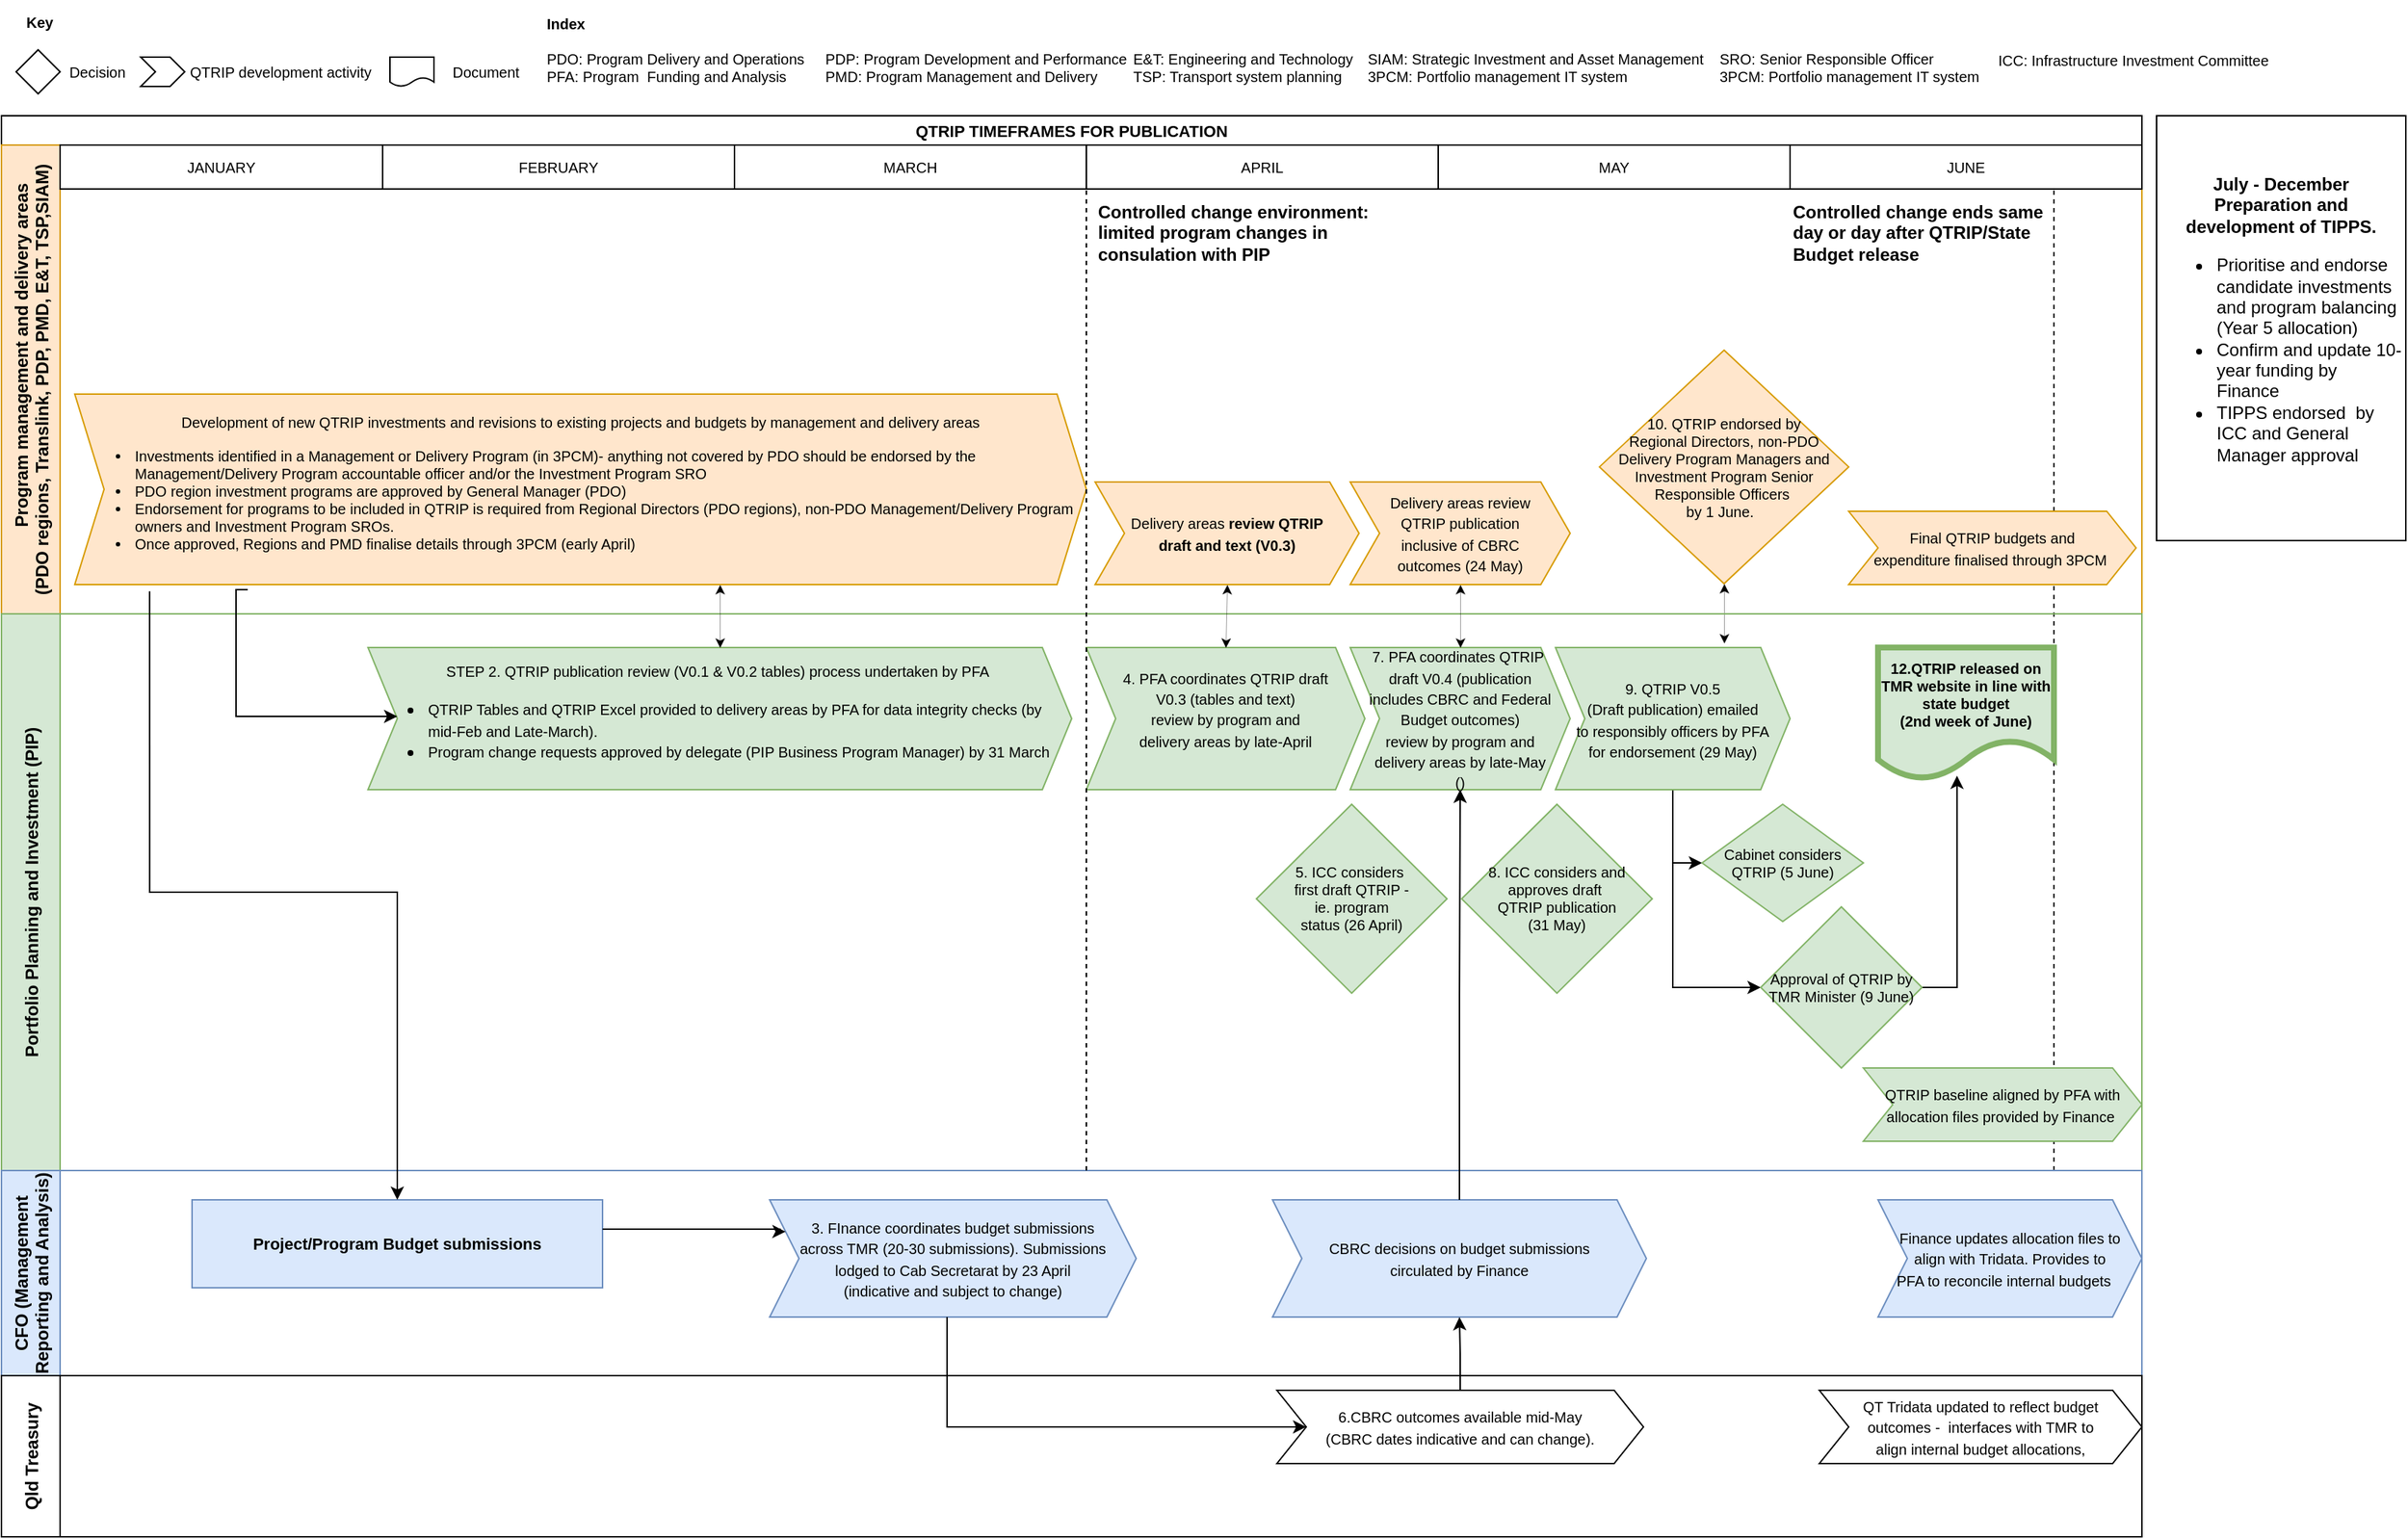 <mxfile version="20.7.4" type="device" pages="3"><diagram id="lmJK-2yLrPPL_k1sbxFB" name="QTRIP"><mxGraphModel dx="2180" dy="1274" grid="1" gridSize="10" guides="1" tooltips="1" connect="1" arrows="1" fold="1" page="1" pageScale="1" pageWidth="1654" pageHeight="1169" math="0" shadow="0"><root><mxCell id="0"/><mxCell id="1" parent="0"/><mxCell id="1NMxPis9Ar9ZYOywmdkB-1" value="QTRIP TIMEFRAMES FOR PUBLICATION" style="swimlane;childLayout=stackLayout;resizeParent=1;resizeParentMax=0;horizontal=1;startSize=20;horizontalStack=0;fontSize=11;" parent="1" vertex="1"><mxGeometry x="10" y="80" width="1460" height="970" as="geometry"/></mxCell><mxCell id="1NMxPis9Ar9ZYOywmdkB-85" value="" style="endArrow=none;dashed=1;html=1;rounded=0;strokeWidth=1;fontSize=10;endSize=6;entryX=0.75;entryY=1;entryDx=0;entryDy=0;" parent="1NMxPis9Ar9ZYOywmdkB-1" edge="1" target="1NMxPis9Ar9ZYOywmdkB-41"><mxGeometry width="50" height="50" relative="1" as="geometry"><mxPoint x="1400" y="720" as="sourcePoint"/><mxPoint x="1270" y="50" as="targetPoint"/></mxGeometry></mxCell><mxCell id="1NMxPis9Ar9ZYOywmdkB-2" value="            Program management and delivery areas  &#10;(PDO regions, Translink, PDP, PMD, E&amp;T, TSP,SIAM)" style="swimlane;startSize=40;horizontal=0;fillColor=#ffe6cc;strokeColor=#d79b00;" parent="1NMxPis9Ar9ZYOywmdkB-1" vertex="1"><mxGeometry y="20" width="1460" height="320" as="geometry"/></mxCell><mxCell id="1NMxPis9Ar9ZYOywmdkB-7" value="&lt;span style=&quot;font-size: 10px;&quot;&gt;Final QTRIP budgets and&lt;br&gt;expenditure finalised through 3PCM&amp;nbsp;&lt;/span&gt;" style="shape=step;perimeter=stepPerimeter;whiteSpace=wrap;html=1;fixedSize=1;fillColor=#ffe6cc;strokeColor=#d79b00;" parent="1NMxPis9Ar9ZYOywmdkB-2" vertex="1"><mxGeometry x="1260" y="250" width="196" height="50" as="geometry"/></mxCell><mxCell id="1NMxPis9Ar9ZYOywmdkB-36" value="JANUARY" style="rounded=0;whiteSpace=wrap;html=1;fontSize=10;" parent="1NMxPis9Ar9ZYOywmdkB-2" vertex="1"><mxGeometry x="40" width="220" height="30" as="geometry"/></mxCell><mxCell id="1NMxPis9Ar9ZYOywmdkB-37" value="FEBRUARY" style="rounded=0;whiteSpace=wrap;html=1;fontSize=10;" parent="1NMxPis9Ar9ZYOywmdkB-2" vertex="1"><mxGeometry x="260" width="240" height="30" as="geometry"/></mxCell><mxCell id="1NMxPis9Ar9ZYOywmdkB-38" value="MARCH" style="rounded=0;whiteSpace=wrap;html=1;fontSize=10;" parent="1NMxPis9Ar9ZYOywmdkB-2" vertex="1"><mxGeometry x="500" width="240" height="30" as="geometry"/></mxCell><mxCell id="1NMxPis9Ar9ZYOywmdkB-39" value="APRIL" style="rounded=0;whiteSpace=wrap;html=1;fontSize=10;" parent="1NMxPis9Ar9ZYOywmdkB-2" vertex="1"><mxGeometry x="740" width="240" height="30" as="geometry"/></mxCell><mxCell id="1NMxPis9Ar9ZYOywmdkB-40" value="MAY" style="rounded=0;whiteSpace=wrap;html=1;fontSize=10;" parent="1NMxPis9Ar9ZYOywmdkB-2" vertex="1"><mxGeometry x="980" width="240" height="30" as="geometry"/></mxCell><mxCell id="1NMxPis9Ar9ZYOywmdkB-41" value="JUNE" style="rounded=0;whiteSpace=wrap;html=1;fontSize=10;" parent="1NMxPis9Ar9ZYOywmdkB-2" vertex="1"><mxGeometry x="1220" width="240" height="30" as="geometry"/></mxCell><mxCell id="1NMxPis9Ar9ZYOywmdkB-46" value="10. QTRIP endorsed by &lt;br&gt;Regional Directors, non-PDO Delivery Program Managers and Investment Program Senior Responsible Officers&amp;nbsp;&lt;br&gt;by 1 June.&amp;nbsp;&amp;nbsp;" style="rhombus;whiteSpace=wrap;html=1;fontSize=10;fillColor=#ffe6cc;strokeColor=#d79b00;" parent="1NMxPis9Ar9ZYOywmdkB-2" vertex="1"><mxGeometry x="1090" y="140" width="170" height="159.38" as="geometry"/></mxCell><mxCell id="1NMxPis9Ar9ZYOywmdkB-76" value="&lt;span style=&quot;font-size: 10px;&quot;&gt;Delivery areas&lt;b&gt;&amp;nbsp;review QTRIP&lt;br&gt;draft and text (V0.3)&lt;/b&gt;&lt;/span&gt;" style="shape=step;perimeter=stepPerimeter;whiteSpace=wrap;html=1;fixedSize=1;fillColor=#ffe6cc;strokeColor=#d79b00;" parent="1NMxPis9Ar9ZYOywmdkB-2" vertex="1"><mxGeometry x="746" y="230" width="180" height="70" as="geometry"/></mxCell><mxCell id="1NMxPis9Ar9ZYOywmdkB-80" value="&lt;span style=&quot;font-size: 10px;&quot;&gt;Delivery areas review&lt;br&gt;QTRIP publication&lt;br&gt;inclusive of CBRC&lt;br&gt;outcomes (24 May)&lt;/span&gt;" style="shape=step;perimeter=stepPerimeter;whiteSpace=wrap;html=1;fixedSize=1;fillColor=#ffe6cc;strokeColor=#d79b00;" parent="1NMxPis9Ar9ZYOywmdkB-2" vertex="1"><mxGeometry x="920" y="230" width="150" height="70" as="geometry"/></mxCell><mxCell id="1NMxPis9Ar9ZYOywmdkB-98" value="Controlled change environment: limited program changes in consulation with PIP" style="text;html=1;strokeColor=none;fillColor=none;align=left;verticalAlign=middle;whiteSpace=wrap;rounded=0;fontSize=12;fontStyle=1" parent="1NMxPis9Ar9ZYOywmdkB-2" vertex="1"><mxGeometry x="746" y="40" width="214" height="40" as="geometry"/></mxCell><mxCell id="1NMxPis9Ar9ZYOywmdkB-100" value="Controlled change ends same day or day after QTRIP/State Budget release" style="text;html=1;strokeColor=none;fillColor=none;align=left;verticalAlign=middle;whiteSpace=wrap;rounded=0;fontSize=12;fontStyle=1" parent="1NMxPis9Ar9ZYOywmdkB-2" vertex="1"><mxGeometry x="1220" y="40" width="174" height="40" as="geometry"/></mxCell><mxCell id="oTxpOXQzTmKI59_1Gvsa-10" value="&lt;span style=&quot;font-size: 10px; text-align: left; background-color: initial;&quot;&gt;Development of new QTRIP investments and revisions to existing projects and budgets by management and delivery areas&lt;/span&gt;&lt;span style=&quot;font-size: 10px;&quot;&gt;&lt;br&gt;&lt;/span&gt;&lt;div style=&quot;text-align: left; font-size: 10px;&quot;&gt;&lt;ul style=&quot;&quot;&gt;&lt;li&gt;&lt;span style=&quot;font-size: 10px;&quot;&gt;Investments identified in a Management or Delivery Program (in 3PCM)- anything not covered by PDO should be endorsed by the Management/Delivery Program accountable officer and/or the Investment Program SRO&lt;br&gt;&lt;/span&gt;&lt;/li&gt;&lt;li&gt;&lt;span style=&quot;font-size: 10px;&quot;&gt;PDO region investment programs are approved by General Manager (PDO)&lt;/span&gt;&lt;/li&gt;&lt;li&gt;&lt;span style=&quot;font-size: 10px;&quot;&gt;Endorsement for programs to be included in QTRIP is required from Regional Directors (PDO regions), non-PDO Management/Delivery Program owners and Investment Program SROs.&amp;nbsp;&lt;/span&gt;&lt;/li&gt;&lt;li&gt;&lt;span style=&quot;font-size: 10px;&quot;&gt;Once approved, Regions and PMD finalise details through 3PCM (early April)&lt;/span&gt;&lt;/li&gt;&lt;/ul&gt;&lt;/div&gt;" style="shape=step;perimeter=stepPerimeter;whiteSpace=wrap;html=1;fixedSize=1;fillColor=#ffe6cc;strokeColor=#d79b00;" parent="1NMxPis9Ar9ZYOywmdkB-2" vertex="1"><mxGeometry x="50" y="170" width="690" height="130" as="geometry"/></mxCell><mxCell id="1NMxPis9Ar9ZYOywmdkB-53" value="" style="endArrow=classic;startArrow=classic;html=1;rounded=0;strokeWidth=0.2;fontSize=10;endSize=6;entryX=0.5;entryY=1;entryDx=0;entryDy=0;" parent="1NMxPis9Ar9ZYOywmdkB-1" target="1NMxPis9Ar9ZYOywmdkB-46" edge="1"><mxGeometry width="50" height="50" relative="1" as="geometry"><mxPoint x="1175" y="360" as="sourcePoint"/><mxPoint x="1163" y="350" as="targetPoint"/></mxGeometry></mxCell><mxCell id="1NMxPis9Ar9ZYOywmdkB-3" value="Portfolio Planning and Investment (PIP)" style="swimlane;startSize=40;horizontal=0;fillColor=#d5e8d4;strokeColor=#82b366;" parent="1NMxPis9Ar9ZYOywmdkB-1" vertex="1"><mxGeometry y="340" width="1460" height="380" as="geometry"/></mxCell><mxCell id="1NMxPis9Ar9ZYOywmdkB-8" value="&lt;span style=&quot;font-size: 10px;&quot;&gt;QTRIP baseline aligned by PFA with allocation files provided by Finance&amp;nbsp;&lt;/span&gt;" style="shape=step;perimeter=stepPerimeter;whiteSpace=wrap;html=1;fixedSize=1;fillColor=#d5e8d4;strokeColor=#82b366;" parent="1NMxPis9Ar9ZYOywmdkB-3" vertex="1"><mxGeometry x="1270" y="310" width="190" height="50" as="geometry"/></mxCell><mxCell id="1NMxPis9Ar9ZYOywmdkB-16" value="12.QTRIP released on TMR website in line with state budget&lt;br&gt;(2nd week of June)" style="shape=document;whiteSpace=wrap;html=1;boundedLbl=1;fontSize=10;fillColor=#d5e8d4;strokeColor=#82b366;fontStyle=1;strokeWidth=4;" parent="1NMxPis9Ar9ZYOywmdkB-3" vertex="1"><mxGeometry x="1280" y="23" width="120" height="90" as="geometry"/></mxCell><mxCell id="1NMxPis9Ar9ZYOywmdkB-19" value="&lt;span style=&quot;font-size: 10px;&quot;&gt;7. PFA coordinates QTRIP&amp;nbsp;&lt;br&gt;&lt;/span&gt;&lt;span style=&quot;font-size: 10px;&quot;&gt;draft V0.4 (publication&lt;br&gt;&lt;/span&gt;&lt;span style=&quot;font-size: 10px;&quot;&gt;includes CBRC and Federal&lt;/span&gt;&lt;br style=&quot;border-color: var(--border-color); font-size: 10px;&quot;&gt;&lt;span style=&quot;font-size: 10px;&quot;&gt;Budget outcomes&lt;/span&gt;&lt;span style=&quot;font-size: 10px;&quot;&gt;)&lt;/span&gt;&lt;span style=&quot;font-size: 10px;&quot;&gt;&lt;br&gt;review by&amp;nbsp;&lt;/span&gt;&lt;span style=&quot;font-size: 10px;&quot;&gt;program and&lt;/span&gt;&lt;br style=&quot;border-color: var(--border-color); font-size: 10px;&quot;&gt;&lt;span style=&quot;font-size: 10px;&quot;&gt;delivery areas by&lt;/span&gt;&lt;span style=&quot;font-size: 10px;&quot;&gt;&amp;nbsp;late-May&lt;br&gt;()&lt;br&gt;&lt;/span&gt;" style="shape=step;perimeter=stepPerimeter;whiteSpace=wrap;html=1;fixedSize=1;fillColor=#d5e8d4;strokeColor=#82b366;" parent="1NMxPis9Ar9ZYOywmdkB-3" vertex="1"><mxGeometry x="920" y="23" width="150" height="97" as="geometry"/></mxCell><mxCell id="oTxpOXQzTmKI59_1Gvsa-21" style="edgeStyle=orthogonalEdgeStyle;rounded=0;orthogonalLoop=1;jettySize=auto;html=1;entryX=0;entryY=0.5;entryDx=0;entryDy=0;strokeWidth=1;fontFamily=Helvetica;fontSize=10;fontColor=#000000;" parent="1NMxPis9Ar9ZYOywmdkB-3" source="1NMxPis9Ar9ZYOywmdkB-50" target="1NMxPis9Ar9ZYOywmdkB-81" edge="1"><mxGeometry relative="1" as="geometry"/></mxCell><mxCell id="UMWtJVkDgTL3G8nmxIHJ-2" style="edgeStyle=orthogonalEdgeStyle;rounded=0;orthogonalLoop=1;jettySize=auto;html=1;entryX=0;entryY=0.5;entryDx=0;entryDy=0;" parent="1NMxPis9Ar9ZYOywmdkB-3" source="1NMxPis9Ar9ZYOywmdkB-50" target="UMWtJVkDgTL3G8nmxIHJ-1" edge="1"><mxGeometry relative="1" as="geometry"/></mxCell><mxCell id="1NMxPis9Ar9ZYOywmdkB-50" value="&lt;span style=&quot;font-size: 10px;&quot;&gt;9.&amp;nbsp;&lt;/span&gt;&lt;span style=&quot;font-size: 10px;&quot;&gt;QTRIP V0.5&lt;br&gt;(Draft publication) emailed&lt;br&gt;to responsibly officers&amp;nbsp;by PFA&lt;br&gt;for endorsement (29 May)&lt;br&gt;&lt;/span&gt;" style="shape=step;perimeter=stepPerimeter;whiteSpace=wrap;html=1;fixedSize=1;fillColor=#d5e8d4;strokeColor=#82b366;" parent="1NMxPis9Ar9ZYOywmdkB-3" vertex="1"><mxGeometry x="1060" y="23" width="160" height="97" as="geometry"/></mxCell><mxCell id="1NMxPis9Ar9ZYOywmdkB-52" value="8. ICC considers and approves draft&amp;nbsp;&lt;br&gt;QTRIP publication&lt;br&gt;(31 May)" style="rhombus;whiteSpace=wrap;html=1;fontSize=10;fillColor=#d5e8d4;strokeColor=#82b366;" parent="1NMxPis9Ar9ZYOywmdkB-3" vertex="1"><mxGeometry x="996" y="130" width="130" height="128.92" as="geometry"/></mxCell><mxCell id="1NMxPis9Ar9ZYOywmdkB-68" value="&lt;span style=&quot;font-size: 10px;&quot;&gt;4. PFA coordinates QTRIP draft &lt;br&gt;&lt;/span&gt;&lt;span style=&quot;font-size: 10px;&quot;&gt;V0.3 (tables and text)&lt;br&gt;&lt;/span&gt;&lt;span style=&quot;font-size: 10px;&quot;&gt;review by program and&lt;br&gt;delivery areas by late-April&lt;br&gt;&lt;br&gt;&lt;/span&gt;" style="shape=step;perimeter=stepPerimeter;whiteSpace=wrap;html=1;fixedSize=1;fillColor=#d5e8d4;strokeColor=#82b366;" parent="1NMxPis9Ar9ZYOywmdkB-3" vertex="1"><mxGeometry x="740" y="23" width="190" height="97" as="geometry"/></mxCell><mxCell id="1NMxPis9Ar9ZYOywmdkB-69" value="5. ICC considers&amp;nbsp;&lt;br&gt;first draft QTRIP -&lt;br&gt;ie. program&lt;br&gt;status (26 April)" style="rhombus;whiteSpace=wrap;html=1;fontSize=10;fillColor=#d5e8d4;strokeColor=#82b366;" parent="1NMxPis9Ar9ZYOywmdkB-3" vertex="1"><mxGeometry x="856" y="130" width="130" height="128.92" as="geometry"/></mxCell><mxCell id="1NMxPis9Ar9ZYOywmdkB-75" value="&lt;span style=&quot;font-size: 10px;&quot;&gt;STEP 2. QTRIP publication review (V0.1 &amp;amp; V0.2 tables) process undertaken by PFA&amp;nbsp;&lt;/span&gt;&lt;br&gt;&lt;div style=&quot;text-align: left;&quot;&gt;&lt;ul&gt;&lt;li&gt;&lt;span style=&quot;font-size: 10px;&quot;&gt;QTRIP Tables and QTRIP Excel provided to delivery areas by PFA for data integrity checks (by mid-Feb and Late-March).&lt;/span&gt;&lt;/li&gt;&lt;li&gt;&lt;span style=&quot;font-size: 10px;&quot;&gt;Program&amp;nbsp;change requests approved by delegate (PIP Business Program Manager) by 31 March&amp;nbsp;&lt;/span&gt;&lt;/li&gt;&lt;/ul&gt;&lt;/div&gt;" style="shape=step;perimeter=stepPerimeter;whiteSpace=wrap;html=1;fixedSize=1;fillColor=#d5e8d4;strokeColor=#82b366;" parent="1NMxPis9Ar9ZYOywmdkB-3" vertex="1"><mxGeometry x="250" y="23" width="480" height="97" as="geometry"/></mxCell><mxCell id="1NMxPis9Ar9ZYOywmdkB-81" value="Cabinet considers QTRIP (5 June)" style="rhombus;whiteSpace=wrap;html=1;fontSize=10;fillColor=#d5e8d4;strokeColor=#82b366;" parent="1NMxPis9Ar9ZYOywmdkB-3" vertex="1"><mxGeometry x="1160" y="130" width="110" height="80" as="geometry"/></mxCell><mxCell id="UMWtJVkDgTL3G8nmxIHJ-10" style="edgeStyle=orthogonalEdgeStyle;rounded=0;orthogonalLoop=1;jettySize=auto;html=1;entryX=0.449;entryY=0.972;entryDx=0;entryDy=0;entryPerimeter=0;" parent="1NMxPis9Ar9ZYOywmdkB-3" source="UMWtJVkDgTL3G8nmxIHJ-1" target="1NMxPis9Ar9ZYOywmdkB-16" edge="1"><mxGeometry relative="1" as="geometry"><Array as="points"><mxPoint x="1334" y="255"/></Array></mxGeometry></mxCell><mxCell id="UMWtJVkDgTL3G8nmxIHJ-1" value="Approval of QTRIP by TMR Minister (9 June)" style="rhombus;whiteSpace=wrap;html=1;fontSize=10;fillColor=#d5e8d4;strokeColor=#82b366;" parent="1NMxPis9Ar9ZYOywmdkB-3" vertex="1"><mxGeometry x="1200" y="200" width="110" height="110" as="geometry"/></mxCell><mxCell id="1NMxPis9Ar9ZYOywmdkB-4" value="CFO (Management&#10;Reporting and Analysis)" style="swimlane;startSize=40;horizontal=0;fillColor=#dae8fc;strokeColor=#6c8ebf;" parent="1NMxPis9Ar9ZYOywmdkB-1" vertex="1"><mxGeometry y="720" width="1460" height="140" as="geometry"/></mxCell><mxCell id="1NMxPis9Ar9ZYOywmdkB-10" value="&lt;font style=&quot;font-size: 10px;&quot;&gt;Finance updates allocation files to&lt;br&gt;align with Tridata. Provides to &lt;br&gt;PFA to reconcile internal budgets&amp;nbsp; &amp;nbsp;&lt;/font&gt;" style="shape=step;perimeter=stepPerimeter;whiteSpace=wrap;html=1;fixedSize=1;fillColor=#dae8fc;strokeColor=#6c8ebf;" parent="1NMxPis9Ar9ZYOywmdkB-4" vertex="1"><mxGeometry x="1280" y="20" width="180" height="80" as="geometry"/></mxCell><mxCell id="1NMxPis9Ar9ZYOywmdkB-60" value="&lt;span style=&quot;font-size: 10px;&quot;&gt;CBRC decisions on budget submissions&lt;br&gt;circulated by Finance&lt;br&gt;&lt;/span&gt;" style="shape=step;perimeter=stepPerimeter;whiteSpace=wrap;html=1;fixedSize=1;fillColor=#dae8fc;strokeColor=#6c8ebf;" parent="1NMxPis9Ar9ZYOywmdkB-4" vertex="1"><mxGeometry x="867" y="20" width="255" height="80" as="geometry"/></mxCell><mxCell id="1NMxPis9Ar9ZYOywmdkB-73" value="&lt;span style=&quot;font-size: 10px;&quot;&gt;3. FInance coordinates budget submissions&lt;br&gt;across TMR (20-30 submissions). Submissions&lt;br&gt;lodged to Cab Secretarat by 23 April&lt;br&gt;(indicative and subject to change)&lt;br&gt;&lt;/span&gt;" style="shape=step;perimeter=stepPerimeter;whiteSpace=wrap;html=1;fixedSize=1;fillColor=#dae8fc;strokeColor=#6c8ebf;" parent="1NMxPis9Ar9ZYOywmdkB-4" vertex="1"><mxGeometry x="524" y="20" width="250" height="80" as="geometry"/></mxCell><mxCell id="wJCfLTcxVVwtHicSg1OE-1" value="Project/Program Budget submissions" style="rounded=0;whiteSpace=wrap;html=1;fontSize=11;fontStyle=1;fillColor=#dae8fc;strokeColor=#6c8ebf;" parent="1NMxPis9Ar9ZYOywmdkB-4" vertex="1"><mxGeometry x="130" y="20" width="280" height="60" as="geometry"/></mxCell><mxCell id="wJCfLTcxVVwtHicSg1OE-3" style="edgeStyle=orthogonalEdgeStyle;rounded=0;orthogonalLoop=1;jettySize=auto;html=1;entryX=0;entryY=0.25;entryDx=0;entryDy=0;" parent="1NMxPis9Ar9ZYOywmdkB-4" source="wJCfLTcxVVwtHicSg1OE-1" target="1NMxPis9Ar9ZYOywmdkB-73" edge="1"><mxGeometry relative="1" as="geometry"><Array as="points"><mxPoint x="490" y="40"/><mxPoint x="531" y="40"/><mxPoint x="531" y="42"/></Array></mxGeometry></mxCell><mxCell id="1NMxPis9Ar9ZYOywmdkB-5" value="Qld Treasury" style="swimlane;startSize=40;horizontal=0;" parent="1NMxPis9Ar9ZYOywmdkB-1" vertex="1"><mxGeometry y="860" width="1460" height="110" as="geometry"/></mxCell><mxCell id="oTxpOXQzTmKI59_1Gvsa-2" value="&lt;span style=&quot;font-size: 10px;&quot;&gt;6.CBRC outcomes available mid-May&lt;br&gt;(CBRC dates indicative and can change).&lt;/span&gt;" style="shape=step;perimeter=stepPerimeter;whiteSpace=wrap;html=1;fixedSize=1;" parent="1NMxPis9Ar9ZYOywmdkB-5" vertex="1"><mxGeometry x="870" y="10" width="250" height="50" as="geometry"/></mxCell><mxCell id="oTxpOXQzTmKI59_1Gvsa-6" value="&lt;span style=&quot;font-size: 10px;&quot;&gt;QT &lt;/span&gt;&lt;font style=&quot;font-size: 10px;&quot;&gt;Tridata updated to reflect budget&lt;br&gt;outcomes -&amp;nbsp; interfaces with TMR to&lt;br&gt;align internal budget allocations,&lt;/font&gt;&lt;span style=&quot;font-size: 10px;&quot;&gt;&lt;br&gt;&lt;/span&gt;" style="shape=step;perimeter=stepPerimeter;whiteSpace=wrap;html=1;fixedSize=1;" parent="1NMxPis9Ar9ZYOywmdkB-5" vertex="1"><mxGeometry x="1240" y="10" width="220" height="50" as="geometry"/></mxCell><mxCell id="1NMxPis9Ar9ZYOywmdkB-63" style="edgeStyle=orthogonalEdgeStyle;rounded=0;orthogonalLoop=1;jettySize=auto;html=1;strokeWidth=1;fontSize=10;endSize=6;entryX=0.5;entryY=1;entryDx=0;entryDy=0;" parent="1NMxPis9Ar9ZYOywmdkB-1" source="1NMxPis9Ar9ZYOywmdkB-60" target="1NMxPis9Ar9ZYOywmdkB-19" edge="1"><mxGeometry relative="1" as="geometry"><mxPoint x="975" y="469" as="targetPoint"/></mxGeometry></mxCell><mxCell id="1NMxPis9Ar9ZYOywmdkB-88" value="" style="endArrow=classic;startArrow=classic;html=1;rounded=0;strokeWidth=0.2;fontSize=10;endSize=6;entryX=0.5;entryY=1;entryDx=0;entryDy=0;exitX=0.5;exitY=0;exitDx=0;exitDy=0;" parent="1NMxPis9Ar9ZYOywmdkB-1" source="1NMxPis9Ar9ZYOywmdkB-75" edge="1"><mxGeometry width="50" height="50" relative="1" as="geometry"><mxPoint x="590" y="400" as="sourcePoint"/><mxPoint x="490" y="320" as="targetPoint"/></mxGeometry></mxCell><mxCell id="1NMxPis9Ar9ZYOywmdkB-89" value="" style="endArrow=classic;startArrow=classic;html=1;rounded=0;strokeWidth=0.2;fontSize=10;endSize=6;entryX=0.5;entryY=1;entryDx=0;entryDy=0;exitX=0.5;exitY=0;exitDx=0;exitDy=0;" parent="1NMxPis9Ar9ZYOywmdkB-1" source="1NMxPis9Ar9ZYOywmdkB-68" target="1NMxPis9Ar9ZYOywmdkB-76" edge="1"><mxGeometry width="50" height="50" relative="1" as="geometry"><mxPoint x="580" y="420" as="sourcePoint"/><mxPoint x="630" y="370" as="targetPoint"/></mxGeometry></mxCell><mxCell id="1NMxPis9Ar9ZYOywmdkB-90" value="" style="endArrow=classic;startArrow=classic;html=1;rounded=0;strokeWidth=0.2;fontSize=10;endSize=6;entryX=0.5;entryY=1;entryDx=0;entryDy=0;exitX=0.5;exitY=0;exitDx=0;exitDy=0;" parent="1NMxPis9Ar9ZYOywmdkB-1" source="1NMxPis9Ar9ZYOywmdkB-19" target="1NMxPis9Ar9ZYOywmdkB-80" edge="1"><mxGeometry width="50" height="50" relative="1" as="geometry"><mxPoint x="580" y="420" as="sourcePoint"/><mxPoint x="630" y="370" as="targetPoint"/></mxGeometry></mxCell><mxCell id="oTxpOXQzTmKI59_1Gvsa-8" style="edgeStyle=orthogonalEdgeStyle;rounded=0;orthogonalLoop=1;jettySize=auto;html=1;entryX=0;entryY=0.5;entryDx=0;entryDy=0;fontFamily=Helvetica;fontSize=10;fontColor=#000000;" parent="1NMxPis9Ar9ZYOywmdkB-1" source="1NMxPis9Ar9ZYOywmdkB-73" target="oTxpOXQzTmKI59_1Gvsa-2" edge="1"><mxGeometry relative="1" as="geometry"><Array as="points"><mxPoint x="645" y="895"/></Array></mxGeometry></mxCell><mxCell id="oTxpOXQzTmKI59_1Gvsa-9" style="edgeStyle=orthogonalEdgeStyle;rounded=0;orthogonalLoop=1;jettySize=auto;html=1;entryX=0.5;entryY=1;entryDx=0;entryDy=0;fontFamily=Helvetica;fontSize=10;fontColor=#000000;" parent="1NMxPis9Ar9ZYOywmdkB-1" source="oTxpOXQzTmKI59_1Gvsa-2" target="1NMxPis9Ar9ZYOywmdkB-60" edge="1"><mxGeometry relative="1" as="geometry"/></mxCell><mxCell id="oTxpOXQzTmKI59_1Gvsa-14" style="edgeStyle=orthogonalEdgeStyle;rounded=0;orthogonalLoop=1;jettySize=auto;html=1;fontFamily=Helvetica;fontSize=10;fontColor=#000000;exitX=0.171;exitY=1.027;exitDx=0;exitDy=0;exitPerimeter=0;" parent="1NMxPis9Ar9ZYOywmdkB-1" source="oTxpOXQzTmKI59_1Gvsa-10" edge="1"><mxGeometry relative="1" as="geometry"><Array as="points"><mxPoint x="160" y="410"/></Array><mxPoint x="270" y="410" as="targetPoint"/></mxGeometry></mxCell><mxCell id="1NMxPis9Ar9ZYOywmdkB-84" value="" style="endArrow=none;dashed=1;html=1;rounded=0;strokeWidth=1;fontSize=10;endSize=6;entryX=0;entryY=1;entryDx=0;entryDy=0;" parent="1NMxPis9Ar9ZYOywmdkB-1" target="1NMxPis9Ar9ZYOywmdkB-39" edge="1"><mxGeometry width="50" height="50" relative="1" as="geometry"><mxPoint x="740" y="720" as="sourcePoint"/><mxPoint x="706" y="350" as="targetPoint"/></mxGeometry></mxCell><mxCell id="ymxG8OwJC7uEupaKyvza-1" style="edgeStyle=orthogonalEdgeStyle;rounded=0;orthogonalLoop=1;jettySize=auto;html=1;exitX=0.074;exitY=1.036;exitDx=0;exitDy=0;exitPerimeter=0;" edge="1" parent="1NMxPis9Ar9ZYOywmdkB-1" source="oTxpOXQzTmKI59_1Gvsa-10" target="wJCfLTcxVVwtHicSg1OE-1"><mxGeometry relative="1" as="geometry"/></mxCell><mxCell id="UMWtJVkDgTL3G8nmxIHJ-12" value="&lt;b&gt;July - December&lt;br&gt;Preparation and development of TIPPS.&lt;/b&gt;&lt;br&gt;&lt;div style=&quot;text-align: left;&quot;&gt;&lt;ul&gt;&lt;li&gt;&lt;span style=&quot;font-size: 12px;&quot;&gt;Prioritise and endorse candidate investments and program balancing (Year 5 allocation)&amp;nbsp;&lt;/span&gt;&lt;/li&gt;&lt;li&gt;&lt;span style=&quot;font-size: 12px;&quot;&gt;Confirm and update 10-year funding by Finance&lt;/span&gt;&lt;/li&gt;&lt;li&gt;&lt;span style=&quot;font-size: 12px;&quot;&gt;TIPPS endorsed&amp;nbsp; by ICC and General Manager approval&lt;/span&gt;&lt;/li&gt;&lt;/ul&gt;&lt;/div&gt;" style="rounded=0;whiteSpace=wrap;html=1;" parent="1" vertex="1"><mxGeometry x="1480" y="80" width="170" height="290" as="geometry"/></mxCell><mxCell id="LzJKV_o757LLN8FZL91X-20" value="" style="group" vertex="1" connectable="0" parent="1"><mxGeometry x="380" y="10" width="1200" height="55" as="geometry"/></mxCell><mxCell id="LzJKV_o757LLN8FZL91X-2" value="&lt;b&gt;Index&lt;br&gt;&lt;br&gt;&lt;/b&gt;PDO: Program Delivery and Operations&lt;br&gt;PFA: Program&amp;nbsp; Funding and Analysis" style="text;html=1;align=left;verticalAlign=middle;resizable=0;points=[];autosize=1;strokeColor=none;fillColor=none;fontSize=10;" vertex="1" parent="LzJKV_o757LLN8FZL91X-20"><mxGeometry y="-5" width="200" height="60" as="geometry"/></mxCell><mxCell id="LzJKV_o757LLN8FZL91X-3" value="&lt;br&gt;&lt;br&gt;PDP: Program Development and Performance&lt;br&gt;PMD: Program Management and Delivery" style="text;html=1;align=left;verticalAlign=middle;resizable=0;points=[];autosize=1;strokeColor=none;fillColor=none;fontSize=10;" vertex="1" parent="LzJKV_o757LLN8FZL91X-20"><mxGeometry x="190" y="-5" width="230" height="60" as="geometry"/></mxCell><mxCell id="LzJKV_o757LLN8FZL91X-4" value="&lt;br&gt;&lt;br&gt;E&amp;amp;T: Engineering and Technology&lt;br&gt;TSP: Transport system planning" style="text;html=1;align=left;verticalAlign=middle;resizable=0;points=[];autosize=1;strokeColor=none;fillColor=none;fontSize=10;" vertex="1" parent="LzJKV_o757LLN8FZL91X-20"><mxGeometry x="400" y="-5" width="170" height="60" as="geometry"/></mxCell><mxCell id="LzJKV_o757LLN8FZL91X-6" value="&lt;br&gt;&lt;br&gt;SIAM: Strategic Investment and Asset Management&lt;br&gt;3PCM: Portfolio management IT system" style="text;html=1;align=left;verticalAlign=middle;resizable=0;points=[];autosize=1;strokeColor=none;fillColor=none;fontSize=10;" vertex="1" parent="LzJKV_o757LLN8FZL91X-20"><mxGeometry x="560" y="-5" width="250" height="60" as="geometry"/></mxCell><mxCell id="LzJKV_o757LLN8FZL91X-7" value="&lt;br&gt;&lt;br&gt;SRO: Senior Responsible Officer&lt;br&gt;3PCM: Portfolio management IT system" style="text;html=1;align=left;verticalAlign=middle;resizable=0;points=[];autosize=1;strokeColor=none;fillColor=none;fontSize=10;" vertex="1" parent="LzJKV_o757LLN8FZL91X-20"><mxGeometry x="800" y="-5" width="200" height="60" as="geometry"/></mxCell><mxCell id="LzJKV_o757LLN8FZL91X-8" value="&lt;br&gt;&lt;br&gt;ICC: Infrastructure Investment Committee" style="text;html=1;align=left;verticalAlign=middle;resizable=0;points=[];autosize=1;strokeColor=none;fillColor=none;fontSize=10;" vertex="1" parent="LzJKV_o757LLN8FZL91X-20"><mxGeometry x="990" y="-5" width="210" height="50" as="geometry"/></mxCell><mxCell id="LzJKV_o757LLN8FZL91X-21" value="&lt;b&gt;Key&lt;/b&gt;" style="text;html=1;align=left;verticalAlign=middle;resizable=0;points=[];autosize=1;strokeColor=none;fillColor=none;fontSize=10;" vertex="1" parent="1"><mxGeometry x="25" y="1" width="40" height="30" as="geometry"/></mxCell><mxCell id="LzJKV_o757LLN8FZL91X-23" value="" style="group" vertex="1" connectable="0" parent="1"><mxGeometry x="20" y="35" width="355" height="30" as="geometry"/></mxCell><mxCell id="LzJKV_o757LLN8FZL91X-9" value="" style="shape=step;perimeter=stepPerimeter;whiteSpace=wrap;html=1;fixedSize=1;fontSize=10;size=10.0;" vertex="1" parent="LzJKV_o757LLN8FZL91X-23"><mxGeometry x="85" y="5" width="30" height="20" as="geometry"/></mxCell><mxCell id="LzJKV_o757LLN8FZL91X-12" value="QTRIP development activity" style="text;html=1;align=center;verticalAlign=middle;resizable=0;points=[];autosize=1;strokeColor=none;fillColor=none;fontSize=10;" vertex="1" parent="LzJKV_o757LLN8FZL91X-23"><mxGeometry x="105" width="150" height="30" as="geometry"/></mxCell><mxCell id="LzJKV_o757LLN8FZL91X-13" value="" style="rhombus;whiteSpace=wrap;html=1;fontSize=10;" vertex="1" parent="LzJKV_o757LLN8FZL91X-23"><mxGeometry width="30" height="30" as="geometry"/></mxCell><mxCell id="LzJKV_o757LLN8FZL91X-15" value="Decision" style="text;html=1;align=center;verticalAlign=middle;resizable=0;points=[];autosize=1;strokeColor=none;fillColor=none;fontSize=10;" vertex="1" parent="LzJKV_o757LLN8FZL91X-23"><mxGeometry x="25" width="60" height="30" as="geometry"/></mxCell><mxCell id="LzJKV_o757LLN8FZL91X-18" value="" style="shape=document;whiteSpace=wrap;html=1;boundedLbl=1;fontSize=10;" vertex="1" parent="LzJKV_o757LLN8FZL91X-23"><mxGeometry x="255" y="5" width="30" height="20" as="geometry"/></mxCell><mxCell id="LzJKV_o757LLN8FZL91X-19" value="Document" style="text;html=1;align=center;verticalAlign=middle;resizable=0;points=[];autosize=1;strokeColor=none;fillColor=none;fontSize=10;" vertex="1" parent="LzJKV_o757LLN8FZL91X-23"><mxGeometry x="285" width="70" height="30" as="geometry"/></mxCell></root></mxGraphModel></diagram><diagram id="vq0Zf7JVb8oz-WsY0t5Z" name="Financial process"><mxGraphModel dx="1417" dy="828" grid="1" gridSize="10" guides="1" tooltips="1" connect="1" arrows="1" fold="1" page="1" pageScale="1" pageWidth="1654" pageHeight="1169" math="0" shadow="0"><root><mxCell id="0"/><mxCell id="1" parent="0"/><mxCell id="NMHns9GoFDPjdKpNw9aY-1" value="TMR REVENUE AND FUNDING FLOWS" style="swimlane;childLayout=stackLayout;resizeParent=1;resizeParentMax=0;horizontal=1;startSize=20;horizontalStack=0;strokeWidth=1;" parent="1" vertex="1"><mxGeometry x="120" y="30" width="1250" height="720" as="geometry"/></mxCell><mxCell id="kgao66b1QHwsTAKo6r0Z-43" style="edgeStyle=orthogonalEdgeStyle;rounded=0;orthogonalLoop=1;jettySize=auto;html=1;entryX=0.5;entryY=0;entryDx=0;entryDy=0;fontFamily=Helvetica;fontSize=12;" parent="NMHns9GoFDPjdKpNw9aY-1" source="kgao66b1QHwsTAKo6r0Z-7" target="kgao66b1QHwsTAKo6r0Z-9" edge="1"><mxGeometry relative="1" as="geometry"/></mxCell><mxCell id="kgao66b1QHwsTAKo6r0Z-40" style="edgeStyle=orthogonalEdgeStyle;rounded=0;orthogonalLoop=1;jettySize=auto;html=1;entryX=0.5;entryY=0;entryDx=0;entryDy=0;fontFamily=Helvetica;fontSize=12;" parent="NMHns9GoFDPjdKpNw9aY-1" source="kgao66b1QHwsTAKo6r0Z-2" target="kgao66b1QHwsTAKo6r0Z-5" edge="1"><mxGeometry relative="1" as="geometry"/></mxCell><mxCell id="NMHns9GoFDPjdKpNw9aY-2" value="Qld Government&#10; (QT)" style="swimlane;startSize=40;horizontal=0;strokeWidth=1;" parent="NMHns9GoFDPjdKpNw9aY-1" vertex="1"><mxGeometry y="20" width="1250" height="240" as="geometry"/></mxCell><mxCell id="kgao66b1QHwsTAKo6r0Z-2" value="Tridata forward&lt;br&gt;estimate update" style="shape=parallelogram;perimeter=parallelogramPerimeter;whiteSpace=wrap;html=1;fixedSize=1;strokeWidth=1;" parent="NMHns9GoFDPjdKpNw9aY-2" vertex="1"><mxGeometry x="640" y="170" width="160" height="60" as="geometry"/></mxCell><mxCell id="kgao66b1QHwsTAKo6r0Z-29" value="" style="shape=curlyBracket;whiteSpace=wrap;html=1;rounded=1;flipH=1;strokeWidth=1;rotation=-180;" parent="NMHns9GoFDPjdKpNw9aY-2" vertex="1"><mxGeometry x="830" y="50" width="20" height="180" as="geometry"/></mxCell><mxCell id="kgao66b1QHwsTAKo6r0Z-39" style="edgeStyle=orthogonalEdgeStyle;rounded=0;orthogonalLoop=1;jettySize=auto;html=1;entryX=0.5;entryY=0;entryDx=0;entryDy=0;fontFamily=Helvetica;fontSize=12;" parent="NMHns9GoFDPjdKpNw9aY-2" source="kgao66b1QHwsTAKo6r0Z-31" target="kgao66b1QHwsTAKo6r0Z-2" edge="1"><mxGeometry relative="1" as="geometry"/></mxCell><mxCell id="kgao66b1QHwsTAKo6r0Z-31" value="CBRC&lt;br&gt;outcomes" style="rhombus;whiteSpace=wrap;html=1;strokeWidth=1;" parent="NMHns9GoFDPjdKpNw9aY-2" vertex="1"><mxGeometry x="655" y="40" width="130" height="100" as="geometry"/></mxCell><mxCell id="kgao66b1QHwsTAKo6r0Z-33" value="&lt;ul&gt;&lt;li&gt;&lt;span&gt;Adjustments to departmental funding allocations can only be made by CBRC based on departmental submissions.&amp;nbsp;&lt;/span&gt;&lt;/li&gt;&lt;li&gt;&lt;span style=&quot;background-color: initial;&quot;&gt;All capital and operating funding adjustments are then&lt;br&gt;reflected in Tridata (&lt;/span&gt;Queensland Treasury's WoG budget and reporting system) during Forward Estimates (FE) updates.&lt;/li&gt;&lt;li&gt;&lt;span style=&quot;color: rgb(51, 51, 51); background-color: rgb(251, 251, 251);&quot;&gt;TMR has three major budget rounds each financial year that correlate to Queensland Treasury FE updates of July, October and February. These are referred to as budget versions 1, 2 and 3.&lt;/span&gt;&lt;/li&gt;&lt;/ul&gt;&lt;p class=&quot;MsoNormal&quot;&gt;&lt;/p&gt;" style="text;html=1;strokeColor=none;fillColor=none;align=left;verticalAlign=top;whiteSpace=wrap;rounded=0;strokeWidth=1;" parent="NMHns9GoFDPjdKpNw9aY-2" vertex="1"><mxGeometry x="830" y="50" width="360" height="170" as="geometry"/></mxCell><mxCell id="kgao66b1QHwsTAKo6r0Z-53" value="Queensland Treasury &lt;br&gt;consolidated fund" style="shape=parallelogram;perimeter=parallelogramPerimeter;whiteSpace=wrap;html=1;fixedSize=1;strokeWidth=1;fontFamily=Helvetica;fontSize=12;" parent="NMHns9GoFDPjdKpNw9aY-2" vertex="1"><mxGeometry x="70" y="82.5" width="210" height="75" as="geometry"/></mxCell><mxCell id="kgao66b1QHwsTAKo6r0Z-64" value="&lt;h1&gt;REVENUE FLOWS&lt;/h1&gt;" style="text;html=1;strokeColor=none;fillColor=none;spacing=5;spacingTop=-20;whiteSpace=wrap;overflow=hidden;rounded=0;strokeWidth=1;fontFamily=Helvetica;fontSize=12;" parent="NMHns9GoFDPjdKpNw9aY-2" vertex="1"><mxGeometry x="210" y="6" width="220" height="50" as="geometry"/></mxCell><mxCell id="kgao66b1QHwsTAKo6r0Z-65" value="&lt;h1&gt;FUNDING FLOWS&lt;/h1&gt;" style="text;html=1;strokeColor=none;fillColor=none;spacing=5;spacingTop=-20;whiteSpace=wrap;overflow=hidden;rounded=0;strokeWidth=1;fontFamily=Helvetica;fontSize=12;" parent="NMHns9GoFDPjdKpNw9aY-2" vertex="1"><mxGeometry x="790" y="6" width="220" height="50" as="geometry"/></mxCell><mxCell id="R0BcNBtTmBV-_6BC8CI2-14" value="Weekly remittance to Queensland Treasury" style="rounded=0;whiteSpace=wrap;html=1;strokeWidth=1;" parent="NMHns9GoFDPjdKpNw9aY-2" vertex="1"><mxGeometry x="110" y="200" width="133.33" height="40" as="geometry"/></mxCell><mxCell id="ZucL_8auy1gbdfvtZyR6-1" value="&lt;span style=&quot;background-color: initial;&quot;&gt;TMR retains 81.44% of registration revenue, reflected in TMR's funding envelope.&lt;/span&gt;" style="text;html=1;align=left;verticalAlign=middle;whiteSpace=wrap;rounded=0;fontSize=11;fillColor=#f8cecc;strokeColor=#b85450;" parent="NMHns9GoFDPjdKpNw9aY-2" vertex="1"><mxGeometry x="480" y="140" width="100" height="90" as="geometry"/></mxCell><mxCell id="NMHns9GoFDPjdKpNw9aY-5" style="edgeStyle=orthogonalEdgeStyle;rounded=0;orthogonalLoop=1;jettySize=auto;html=1;exitX=0.5;exitY=0;exitDx=0;exitDy=0;entryX=0.5;entryY=1;entryDx=0;entryDy=0;" parent="NMHns9GoFDPjdKpNw9aY-1" source="NMHns9GoFDPjdKpNw9aY-3" target="NMHns9GoFDPjdKpNw9aY-2" edge="1"><mxGeometry relative="1" as="geometry"/></mxCell><mxCell id="NMHns9GoFDPjdKpNw9aY-3" value="TMR&#10; (Finance and Procurement)" style="swimlane;startSize=40;horizontal=0;strokeWidth=1;" parent="NMHns9GoFDPjdKpNw9aY-1" vertex="1"><mxGeometry y="260" width="1250" height="220" as="geometry"/></mxCell><mxCell id="kgao66b1QHwsTAKo6r0Z-41" style="edgeStyle=orthogonalEdgeStyle;rounded=0;orthogonalLoop=1;jettySize=auto;html=1;entryX=0.5;entryY=0;entryDx=0;entryDy=0;fontFamily=Helvetica;fontSize=12;" parent="NMHns9GoFDPjdKpNw9aY-3" source="kgao66b1QHwsTAKo6r0Z-5" target="kgao66b1QHwsTAKo6r0Z-7" edge="1"><mxGeometry relative="1" as="geometry"/></mxCell><mxCell id="kgao66b1QHwsTAKo6r0Z-5" value="TMR funding envelop reconciliation with CBRC funding outcomes" style="rounded=0;whiteSpace=wrap;html=1;strokeWidth=1;" parent="NMHns9GoFDPjdKpNw9aY-3" vertex="1"><mxGeometry x="620" y="50" width="200" height="60" as="geometry"/></mxCell><mxCell id="kgao66b1QHwsTAKo6r0Z-7" value="Budget and Financial Planning update allocation files to match TRIDATA" style="shape=parallelogram;perimeter=parallelogramPerimeter;whiteSpace=wrap;html=1;fixedSize=1;strokeWidth=1;" parent="NMHns9GoFDPjdKpNw9aY-3" vertex="1"><mxGeometry x="620" y="150" width="200" height="60" as="geometry"/></mxCell><mxCell id="kgao66b1QHwsTAKo6r0Z-34" value="" style="shape=curlyBracket;whiteSpace=wrap;html=1;rounded=1;flipH=1;strokeWidth=1;rotation=-180;" parent="NMHns9GoFDPjdKpNw9aY-3" vertex="1"><mxGeometry x="830" y="30" width="20" height="180" as="geometry"/></mxCell><mxCell id="kgao66b1QHwsTAKo6r0Z-36" value="&lt;ul&gt;&lt;li&gt;Financial Planning and Analysis (FPA) in TMR reflects CBRC funding decisions across branch-level funding envelops in Allocation Files (spreadsheets).&amp;nbsp;&lt;/li&gt;&lt;li&gt;&lt;span style=&quot;line-height: 107%;&quot;&gt;&lt;font style=&quot;font-size: 12px;&quot;&gt;At the end of the financial year, Financial Performance and Systems complete Carryover (July) - a process for adjustments required to the following year’s budget.&lt;/font&gt;&lt;/span&gt;&lt;/li&gt;&lt;li&gt;&lt;b&gt;How does QTRIP funding in allocation files get reflected in 3PCM for QTRIP &lt;/b&gt;(&lt;b&gt;do Finance send to PF&amp;amp;A who reconcile in 3PCM)?&lt;/b&gt;&lt;/li&gt;&lt;li&gt;&lt;b&gt;How does non-QTRIP funding in allocation files get reflected in Branch budgets (do Finance send to branch finance areas to reconcile in SAP?)&lt;/b&gt;&lt;/li&gt;&lt;/ul&gt;&lt;p class=&quot;MsoNormal&quot;&gt;&lt;/p&gt;" style="text;html=1;strokeColor=none;fillColor=none;align=left;verticalAlign=top;whiteSpace=wrap;rounded=0;strokeWidth=1;" parent="NMHns9GoFDPjdKpNw9aY-3" vertex="1"><mxGeometry x="830" y="10" width="378.95" height="200" as="geometry"/></mxCell><mxCell id="kgao66b1QHwsTAKo6r0Z-55" value="Fortnightly cash injection&lt;br&gt;reflected in allocation files&lt;br&gt;by Budget and Financial Planning" style="shape=parallelogram;perimeter=parallelogramPerimeter;whiteSpace=wrap;html=1;fixedSize=1;strokeWidth=1;fontFamily=Helvetica;fontSize=12;" parent="NMHns9GoFDPjdKpNw9aY-3" vertex="1"><mxGeometry x="310" y="60" width="250" height="60" as="geometry"/></mxCell><mxCell id="kgao66b1QHwsTAKo6r0Z-25" value="" style="endArrow=none;dashed=1;html=1;rounded=0;" parent="NMHns9GoFDPjdKpNw9aY-3" edge="1"><mxGeometry y="20" width="50" height="50" relative="1" as="geometry"><mxPoint x="600" y="460" as="sourcePoint"/><mxPoint x="600" y="-240" as="targetPoint"/></mxGeometry></mxCell><mxCell id="R0BcNBtTmBV-_6BC8CI2-1" value="Cash and Banking team reconcile SAP with general ledger" style="rounded=0;whiteSpace=wrap;html=1;strokeWidth=1;" parent="NMHns9GoFDPjdKpNw9aY-3" vertex="1"><mxGeometry x="75" y="120" width="200" height="60" as="geometry"/></mxCell><mxCell id="R0BcNBtTmBV-_6BC8CI2-66" value="LTSR Finance&lt;br&gt;remitance of&amp;nbsp; heavy vehicle regulator fee" style="rounded=0;whiteSpace=wrap;html=1;fontSize=11;" parent="NMHns9GoFDPjdKpNw9aY-3" vertex="1"><mxGeometry x="50" y="30" width="90" height="60" as="geometry"/></mxCell><mxCell id="R0BcNBtTmBV-_6BC8CI2-70" style="edgeStyle=orthogonalEdgeStyle;rounded=0;orthogonalLoop=1;jettySize=auto;html=1;strokeColor=#000000;fontSize=11;fontColor=#CC0000;" parent="NMHns9GoFDPjdKpNw9aY-3" edge="1"><mxGeometry relative="1" as="geometry"><mxPoint x="140" y="60" as="targetPoint"/><mxPoint x="170" y="60" as="sourcePoint"/></mxGeometry></mxCell><mxCell id="NMHns9GoFDPjdKpNw9aY-4" value="TMR Branches" style="swimlane;startSize=40;horizontal=0;strokeWidth=1;" parent="NMHns9GoFDPjdKpNw9aY-1" vertex="1"><mxGeometry y="480" width="1250" height="240" as="geometry"/></mxCell><mxCell id="kgao66b1QHwsTAKo6r0Z-12" value="Expenditure recorded&lt;br&gt;in SAP" style="shape=parallelogram;perimeter=parallelogramPerimeter;whiteSpace=wrap;html=1;fixedSize=1;strokeWidth=1;" parent="NMHns9GoFDPjdKpNw9aY-4" vertex="1"><mxGeometry x="645" y="150" width="150" height="60" as="geometry"/></mxCell><mxCell id="kgao66b1QHwsTAKo6r0Z-46" style="edgeStyle=orthogonalEdgeStyle;rounded=0;orthogonalLoop=1;jettySize=auto;html=1;entryX=0.5;entryY=0;entryDx=0;entryDy=0;fontFamily=Helvetica;fontSize=12;" parent="NMHns9GoFDPjdKpNw9aY-4" source="kgao66b1QHwsTAKo6r0Z-9" target="kgao66b1QHwsTAKo6r0Z-12" edge="1"><mxGeometry relative="1" as="geometry"/></mxCell><mxCell id="kgao66b1QHwsTAKo6r0Z-9" value="Program Funding and Analysis reconciles approved allocations to QTRIP funding in 3PCM. Branch Finance reconcile branch budgets." style="rounded=0;whiteSpace=wrap;html=1;strokeWidth=1;" parent="NMHns9GoFDPjdKpNw9aY-4" vertex="1"><mxGeometry x="620" y="50" width="200" height="70" as="geometry"/></mxCell><mxCell id="kgao66b1QHwsTAKo6r0Z-37" value="&lt;ul style=&quot;&quot;&gt;&lt;li&gt;&lt;span style=&quot;background-color: initial;&quot;&gt;&lt;b&gt;QTRIP project funding and planned expenditure is reflected in 3PCM and recorded in SAP when expenditure is incurred based on project codes and cost centre numbers (BAU reflected in SAP based on cost centre numbers).&amp;nbsp; (Does SAP record QTRIIP expenditure based on project codes that align with 3PCM planned expenditure?)&lt;/b&gt;&lt;/span&gt;&lt;/li&gt;&lt;li&gt;&lt;span style=&quot;background-color: initial;&quot;&gt;Budgets are updated to reflect the current&amp;nbsp;&lt;/span&gt;funding allocations and expected timing of expenditure during Budget rounds. Dates are communicated through FP&amp;amp;A Key Account Managers (KAMs)&lt;/li&gt;&lt;li&gt;SAP is the source of truth for budgets and reporting. Branch&lt;br&gt;budgets must reconcile to their allocation files for revenue, expenses, depreciation, special funding and capital.&lt;/li&gt;&lt;/ul&gt;&lt;p class=&quot;MsoNormal&quot;&gt;&lt;/p&gt;" style="text;html=1;strokeColor=none;fillColor=none;align=left;verticalAlign=top;whiteSpace=wrap;rounded=0;strokeWidth=1;" parent="NMHns9GoFDPjdKpNw9aY-4" vertex="1"><mxGeometry x="830" y="30" width="400" height="180" as="geometry"/></mxCell><mxCell id="kgao66b1QHwsTAKo6r0Z-38" value="" style="shape=curlyBracket;whiteSpace=wrap;html=1;rounded=1;flipH=1;strokeWidth=1;rotation=-180;" parent="NMHns9GoFDPjdKpNw9aY-4" vertex="1"><mxGeometry x="830" y="40" width="20" height="180" as="geometry"/></mxCell><mxCell id="kgao66b1QHwsTAKo6r0Z-49" value="TRAILS tracks registration transactions and records them in SAP" style="shape=cylinder3;whiteSpace=wrap;html=1;boundedLbl=1;backgroundOutline=1;size=15;strokeWidth=1;fontFamily=Helvetica;fontSize=12;" parent="NMHns9GoFDPjdKpNw9aY-4" vertex="1"><mxGeometry x="107.09" y="30" width="135" height="100" as="geometry"/></mxCell><mxCell id="R0BcNBtTmBV-_6BC8CI2-6" style="edgeStyle=orthogonalEdgeStyle;rounded=0;orthogonalLoop=1;jettySize=auto;html=1;entryX=0.5;entryY=1;entryDx=0;entryDy=0;entryPerimeter=0;strokeColor=#000000;fontSize=11;fontColor=#000000;" parent="NMHns9GoFDPjdKpNw9aY-4" source="kgao66b1QHwsTAKo6r0Z-50" target="kgao66b1QHwsTAKo6r0Z-49" edge="1"><mxGeometry relative="1" as="geometry"/></mxCell><mxCell id="kgao66b1QHwsTAKo6r0Z-50" value="Customer Services Branch interfaces with public to collect revenuw" style="rounded=0;whiteSpace=wrap;html=1;strokeWidth=1;" parent="NMHns9GoFDPjdKpNw9aY-4" vertex="1"><mxGeometry x="100" y="160" width="149.47" height="44.84" as="geometry"/></mxCell><mxCell id="QW4cM9V998VrkaMXxzDj-1" value="QTRIP expenditure&lt;br style=&quot;font-size: 11px;&quot;&gt;incured and recorded&lt;br&gt;through SAP&lt;br&gt;based on project code&lt;br&gt;and cost centre&amp;nbsp;" style="shape=parallelogram;perimeter=parallelogramPerimeter;whiteSpace=wrap;html=1;fixedSize=1;strokeWidth=1;fontFamily=Helvetica;fontSize=11;" parent="NMHns9GoFDPjdKpNw9aY-4" vertex="1"><mxGeometry x="270" y="50" width="158.5" height="74.84" as="geometry"/></mxCell><mxCell id="FM0lbP13WK9GgCMavknw-2" value="Non-QTRIP expenditure&lt;br&gt;in SAP based&lt;br&gt;on cost centre" style="shape=parallelogram;perimeter=parallelogramPerimeter;whiteSpace=wrap;html=1;fixedSize=1;strokeWidth=1;fontFamily=Helvetica;fontSize=11;" parent="NMHns9GoFDPjdKpNw9aY-4" vertex="1"><mxGeometry x="450" y="50" width="118.5" height="74.84" as="geometry"/></mxCell><mxCell id="l4H8PvoydFz3_QBa5k2O-1" style="edgeStyle=orthogonalEdgeStyle;rounded=0;orthogonalLoop=1;jettySize=auto;html=1;" parent="NMHns9GoFDPjdKpNw9aY-1" source="kgao66b1QHwsTAKo6r0Z-53" target="kgao66b1QHwsTAKo6r0Z-55" edge="1"><mxGeometry relative="1" as="geometry"><Array as="points"><mxPoint x="430" y="140"/></Array></mxGeometry></mxCell><mxCell id="R0BcNBtTmBV-_6BC8CI2-12" style="edgeStyle=orthogonalEdgeStyle;rounded=0;orthogonalLoop=1;jettySize=auto;html=1;entryX=0.5;entryY=1;entryDx=0;entryDy=0;strokeColor=#000000;fontSize=11;fontColor=#000000;exitX=0.5;exitY=0;exitDx=0;exitDy=0;exitPerimeter=0;" parent="NMHns9GoFDPjdKpNw9aY-1" source="kgao66b1QHwsTAKo6r0Z-49" target="R0BcNBtTmBV-_6BC8CI2-1" edge="1"><mxGeometry relative="1" as="geometry"><mxPoint x="175.061" y="440" as="sourcePoint"/></mxGeometry></mxCell><mxCell id="UdNmxHdqU_Ivv4mIyDs--1" style="edgeStyle=orthogonalEdgeStyle;rounded=0;orthogonalLoop=1;jettySize=auto;html=1;entryX=0.5;entryY=0;entryDx=0;entryDy=0;strokeColor=#000000;" parent="NMHns9GoFDPjdKpNw9aY-1" source="kgao66b1QHwsTAKo6r0Z-55" target="QW4cM9V998VrkaMXxzDj-1" edge="1"><mxGeometry relative="1" as="geometry"/></mxCell><mxCell id="UdNmxHdqU_Ivv4mIyDs--2" style="edgeStyle=orthogonalEdgeStyle;rounded=0;orthogonalLoop=1;jettySize=auto;html=1;entryX=0.641;entryY=-0.013;entryDx=0;entryDy=0;entryPerimeter=0;strokeColor=#000000;" parent="NMHns9GoFDPjdKpNw9aY-1" source="kgao66b1QHwsTAKo6r0Z-55" target="FM0lbP13WK9GgCMavknw-2" edge="1"><mxGeometry relative="1" as="geometry"/></mxCell><mxCell id="ZucL_8auy1gbdfvtZyR6-8" style="edgeStyle=orthogonalEdgeStyle;rounded=0;orthogonalLoop=1;jettySize=auto;html=1;strokeColor=#CC0000;fontSize=11;fontColor=#CC0000;dashed=1;" parent="1" source="ZucL_8auy1gbdfvtZyR6-1" edge="1"><mxGeometry relative="1" as="geometry"><mxPoint x="560" y="235" as="targetPoint"/></mxGeometry></mxCell><mxCell id="R0BcNBtTmBV-_6BC8CI2-67" style="edgeStyle=orthogonalEdgeStyle;rounded=0;orthogonalLoop=1;jettySize=auto;html=1;strokeColor=#000000;fontSize=11;fontColor=#000000;" parent="1" source="R0BcNBtTmBV-_6BC8CI2-1" edge="1"><mxGeometry relative="1" as="geometry"><mxPoint x="295" y="290.0" as="targetPoint"/></mxGeometry></mxCell><mxCell id="R0BcNBtTmBV-_6BC8CI2-68" style="edgeStyle=orthogonalEdgeStyle;rounded=0;orthogonalLoop=1;jettySize=auto;html=1;strokeColor=#000000;fontSize=11;fontColor=#000000;" parent="1" source="R0BcNBtTmBV-_6BC8CI2-14" edge="1"><mxGeometry relative="1" as="geometry"><mxPoint x="296.665" y="210.0" as="targetPoint"/></mxGeometry></mxCell></root></mxGraphModel></diagram><diagram id="prtHgNgQTEPvFCAcTncT" name="Investment prioritisation"><mxGraphModel dx="1417" dy="828" grid="1" gridSize="10" guides="1" tooltips="1" connect="1" arrows="1" fold="1" page="1" pageScale="1" pageWidth="1654" pageHeight="1169" math="0" shadow="0"><root><mxCell id="0"/><mxCell id="1" parent="0"/><mxCell id="dNxyNK7c78bLwvsdeMH5-19" value="Pool" style="swimlane;html=1;childLayout=stackLayout;resizeParent=1;resizeParentMax=0;horizontal=0;startSize=20;horizontalStack=0;" parent="1" vertex="1"><mxGeometry x="200" y="90" width="2912.5" height="1160" as="geometry"/></mxCell><mxCell id="dNxyNK7c78bLwvsdeMH5-20" value="DELIVERY AREAS (including PDO districts and non-PDO areas such as Translink)" style="swimlane;html=1;startSize=70;horizontal=0;" parent="dNxyNK7c78bLwvsdeMH5-19" vertex="1"><mxGeometry x="20" width="2892.5" height="420" as="geometry"/></mxCell><mxCell id="J4HFlhDhFd4bc666YAR--60" value="" style="endArrow=none;dashed=1;html=1;dashPattern=1 3;strokeWidth=2;rounded=0;entryX=0;entryY=1;entryDx=0;entryDy=0;exitX=0.25;exitY=1;exitDx=0;exitDy=0;" parent="dNxyNK7c78bLwvsdeMH5-20" source="dNxyNK7c78bLwvsdeMH5-22" edge="1"><mxGeometry width="50" height="50" relative="1" as="geometry"><mxPoint x="730" y="940" as="sourcePoint"/><mxPoint x="730.0" y="-20" as="targetPoint"/></mxGeometry></mxCell><mxCell id="CpiX4Lv9qsMPHa_85J-V-12" style="edgeStyle=orthogonalEdgeStyle;rounded=0;orthogonalLoop=1;jettySize=auto;html=1;entryX=0;entryY=0.5;entryDx=0;entryDy=0;" parent="dNxyNK7c78bLwvsdeMH5-20" source="J4HFlhDhFd4bc666YAR--69" target="J4HFlhDhFd4bc666YAR--165" edge="1"><mxGeometry relative="1" as="geometry"/></mxCell><mxCell id="J4HFlhDhFd4bc666YAR--69" value="&lt;b style=&quot;text-decoration-line: underline;&quot;&gt;QTRIP PUBLICATION REVIEW ACTIVITIES&lt;br&gt;&lt;/b&gt;During development of the new QTRIP and review of continuing program, the Regions and PMD must&lt;br&gt;adjust and confirm budgets, schedules and expenditure, and development and approve the new QTRIP program.&lt;br&gt;&lt;br&gt;&lt;b&gt;PDO region reviews (&lt;/b&gt;&lt;b&gt;Regional Director and PMD approval)&lt;/b&gt;&lt;br&gt;There are six PDO regions and 12 districts.&lt;br&gt;&lt;br&gt;&lt;span style=&quot;font-weight: bold;&quot;&gt;Non-PDO program reviews&amp;nbsp;&lt;/span&gt;(&lt;i&gt;&lt;b&gt;approval?&lt;/b&gt;&lt;/i&gt;)&lt;br&gt;&lt;span style=&quot;white-space: pre;&quot;&gt; &lt;/span&gt;Includes Maritime, Passenger Transport Infrastructure Investment, Queensland Rail,&lt;br&gt;Rail Infrastructure Improvements, Transport System Planning Program" style="rounded=0;whiteSpace=wrap;html=1;" parent="dNxyNK7c78bLwvsdeMH5-20" vertex="1"><mxGeometry x="1440" y="145" width="710" height="210" as="geometry"/></mxCell><mxCell id="J4HFlhDhFd4bc666YAR--109" value="" style="endArrow=none;dashed=1;html=1;dashPattern=1 3;strokeWidth=2;rounded=0;entryX=0;entryY=1;entryDx=0;entryDy=0;" parent="dNxyNK7c78bLwvsdeMH5-20" edge="1"><mxGeometry x="20" width="50" height="50" relative="1" as="geometry"><mxPoint x="1440" y="2100" as="sourcePoint"/><mxPoint x="1437.5" as="targetPoint"/></mxGeometry></mxCell><mxCell id="J4HFlhDhFd4bc666YAR--110" value="" style="endArrow=none;dashed=1;html=1;dashPattern=1 3;strokeWidth=2;rounded=0;entryX=0;entryY=1;entryDx=0;entryDy=0;" parent="dNxyNK7c78bLwvsdeMH5-20" edge="1"><mxGeometry x="20" width="50" height="50" relative="1" as="geometry"><mxPoint x="2152.5" y="2100.0" as="sourcePoint"/><mxPoint x="2150" as="targetPoint"/></mxGeometry></mxCell><mxCell id="J4HFlhDhFd4bc666YAR--165" value="&lt;b&gt;SRO/PDO&lt;br&gt;approval&lt;/b&gt;&lt;br&gt;15 Investment&lt;br&gt;Programs" style="rhombus;whiteSpace=wrap;html=1;" parent="dNxyNK7c78bLwvsdeMH5-20" vertex="1"><mxGeometry x="2215" y="170" width="130" height="160" as="geometry"/></mxCell><mxCell id="dNxyNK7c78bLwvsdeMH5-21" value="PORTFOLIO INVESTMENT AND PLANNING&lt;br&gt;(SIAM / PD&amp;amp;P leads QTRIP)&amp;nbsp;" style="swimlane;html=1;startSize=70;horizontal=0;" parent="dNxyNK7c78bLwvsdeMH5-19" vertex="1"><mxGeometry x="20" y="420" width="2892.5" height="360" as="geometry"/></mxCell><mxCell id="J4HFlhDhFd4bc666YAR--175" value="" style="edgeStyle=orthogonalEdgeStyle;rounded=0;orthogonalLoop=1;jettySize=auto;html=1;" parent="dNxyNK7c78bLwvsdeMH5-21" source="J4HFlhDhFd4bc666YAR--126" target="J4HFlhDhFd4bc666YAR--174" edge="1"><mxGeometry relative="1" as="geometry"/></mxCell><mxCell id="J4HFlhDhFd4bc666YAR--126" value="&lt;b&gt;&lt;u&gt;QTRIP DEVELOPMENT&lt;/u&gt;&lt;/b&gt;&lt;br&gt;Coordinate the development of the new QTRIP and review of existing QTRIP in collaboration with PDO and program SROs.&lt;br&gt;&amp;nbsp; Confirm four-year funding allocation with Finance and Procurement.&lt;br&gt;State budget preparation activities.&lt;br&gt;&lt;b&gt;PD&amp;amp;P responsible&lt;/b&gt;" style="rounded=0;whiteSpace=wrap;html=1;" parent="dNxyNK7c78bLwvsdeMH5-21" vertex="1"><mxGeometry x="1440" y="150" width="710" height="160" as="geometry"/></mxCell><mxCell id="J4HFlhDhFd4bc666YAR--127" value="Excel schedule of QTRIP published details and timelines" style="shape=document;whiteSpace=wrap;html=1;boundedLbl=1;rounded=0;" parent="dNxyNK7c78bLwvsdeMH5-21" vertex="1"><mxGeometry x="1706.43" y="40" width="177.14" height="80" as="geometry"/></mxCell><mxCell id="J4HFlhDhFd4bc666YAR--174" value="DRAFT QTRIP" style="shape=document;whiteSpace=wrap;html=1;boundedLbl=1;rounded=0;" parent="dNxyNK7c78bLwvsdeMH5-21" vertex="1"><mxGeometry x="2215" y="150" width="130" height="160" as="geometry"/></mxCell><mxCell id="J4HFlhDhFd4bc666YAR--182" value="" style="edgeStyle=orthogonalEdgeStyle;rounded=0;orthogonalLoop=1;jettySize=auto;html=1;" parent="dNxyNK7c78bLwvsdeMH5-21" source="J4HFlhDhFd4bc666YAR--178" target="J4HFlhDhFd4bc666YAR--181" edge="1"><mxGeometry relative="1" as="geometry"/></mxCell><mxCell id="J4HFlhDhFd4bc666YAR--178" value="QTRIP &lt;br&gt;Minister&lt;br&gt;approval" style="rhombus;whiteSpace=wrap;html=1;rounded=0;" parent="dNxyNK7c78bLwvsdeMH5-21" vertex="1"><mxGeometry x="2460" y="150" width="130" height="160" as="geometry"/></mxCell><mxCell id="CpiX4Lv9qsMPHa_85J-V-31" style="edgeStyle=orthogonalEdgeStyle;rounded=0;orthogonalLoop=1;jettySize=auto;html=1;entryX=0;entryY=0.5;entryDx=0;entryDy=0;" parent="dNxyNK7c78bLwvsdeMH5-21" source="J4HFlhDhFd4bc666YAR--181" target="J4HFlhDhFd4bc666YAR--185" edge="1"><mxGeometry relative="1" as="geometry"/></mxCell><mxCell id="J4HFlhDhFd4bc666YAR--181" value="QTRIP Cabinet endorsement" style="rhombus;whiteSpace=wrap;html=1;rounded=0;" parent="dNxyNK7c78bLwvsdeMH5-21" vertex="1"><mxGeometry x="2610" y="150" width="130" height="160" as="geometry"/></mxCell><mxCell id="J4HFlhDhFd4bc666YAR--185" value="Published QTRIP" style="shape=document;whiteSpace=wrap;html=1;boundedLbl=1;rounded=0;" parent="dNxyNK7c78bLwvsdeMH5-21" vertex="1"><mxGeometry x="2760" y="150" width="130" height="160" as="geometry"/></mxCell><mxCell id="CpiX4Lv9qsMPHa_85J-V-23" value="" style="endArrow=classic;startArrow=classic;html=1;rounded=0;entryX=0.528;entryY=0.923;entryDx=0;entryDy=0;entryPerimeter=0;exitX=0.5;exitY=0;exitDx=0;exitDy=0;" parent="dNxyNK7c78bLwvsdeMH5-21" source="J4HFlhDhFd4bc666YAR--126" edge="1"><mxGeometry width="50" height="50" relative="1" as="geometry"><mxPoint x="1794.83" y="155" as="sourcePoint"/><mxPoint x="1794.79" y="108.84" as="targetPoint"/></mxGeometry></mxCell><mxCell id="CpiX4Lv9qsMPHa_85J-V-35" style="edgeStyle=orthogonalEdgeStyle;rounded=0;orthogonalLoop=1;jettySize=auto;html=1;entryX=0;entryY=0.5;entryDx=0;entryDy=0;" parent="dNxyNK7c78bLwvsdeMH5-21" source="J4HFlhDhFd4bc666YAR--111" target="J4HFlhDhFd4bc666YAR--131" edge="1"><mxGeometry relative="1" as="geometry"/></mxCell><mxCell id="J4HFlhDhFd4bc666YAR--111" value="&lt;b&gt;&lt;u&gt;ANNUAL TIPPS PREPERATION&lt;br&gt;&lt;/u&gt;&lt;/b&gt;Confirm Strategic priorities&lt;br&gt;Determine indicative 10-year funding envelope (Finance and Procurement and PIP)&lt;br&gt;Review current portfolio investment status&lt;br&gt;Review 10-year funding profile&lt;br&gt;Validate and prioritise candidate investments" style="rounded=0;whiteSpace=wrap;html=1;fontFamily=Helvetica;fontSize=12;fontColor=#000000;align=center;" parent="dNxyNK7c78bLwvsdeMH5-21" vertex="1"><mxGeometry x="70" y="30" width="640" height="100" as="geometry"/></mxCell><mxCell id="J4HFlhDhFd4bc666YAR--131" value="&lt;b&gt;&lt;u&gt;TIPPS development and review of existing investment program&lt;br&gt;&lt;/u&gt;&lt;/b&gt;Identify and prioritise new candidate projects, develop proposed budgets and milestones&lt;b&gt;&lt;u&gt;&lt;br&gt;&lt;/u&gt;&lt;/b&gt;" style="rounded=0;whiteSpace=wrap;html=1;" parent="dNxyNK7c78bLwvsdeMH5-21" vertex="1"><mxGeometry x="750" y="30" width="870" height="100" as="geometry"/></mxCell><mxCell id="dNxyNK7c78bLwvsdeMH5-22" value="FINANCE AND&lt;br&gt;PROCUREMENT" style="swimlane;html=1;startSize=70;horizontal=0;" parent="dNxyNK7c78bLwvsdeMH5-19" vertex="1"><mxGeometry x="20" y="780" width="2892.5" height="150" as="geometry"/></mxCell><mxCell id="J4HFlhDhFd4bc666YAR--172" value="Confirm QTRIP funding allocation&lt;br&gt;&lt;b&gt;(CFO approval?)&lt;/b&gt;" style="rounded=0;whiteSpace=wrap;html=1;" parent="dNxyNK7c78bLwvsdeMH5-22" vertex="1"><mxGeometry x="1670" y="30" width="250" height="60" as="geometry"/></mxCell><mxCell id="J4HFlhDhFd4bc666YAR--123" value="INFRASTRUCTURE INVESTMENT&lt;br&gt;COMMITTEE (DG Chair)" style="swimlane;html=1;startSize=70;horizontal=0;" parent="dNxyNK7c78bLwvsdeMH5-19" vertex="1"><mxGeometry x="20" y="930" width="2892.5" height="230" as="geometry"/></mxCell><mxCell id="J4HFlhDhFd4bc666YAR--176" value="IIC&amp;nbsp; endorsed" style="rhombus;whiteSpace=wrap;html=1;rounded=0;" parent="J4HFlhDhFd4bc666YAR--123" vertex="1"><mxGeometry x="2350" y="21" width="130" height="160" as="geometry"/></mxCell><mxCell id="CpiX4Lv9qsMPHa_85J-V-9" style="edgeStyle=orthogonalEdgeStyle;rounded=0;orthogonalLoop=1;jettySize=auto;html=1;entryX=0.5;entryY=0;entryDx=0;entryDy=0;" parent="dNxyNK7c78bLwvsdeMH5-19" source="J4HFlhDhFd4bc666YAR--165" target="J4HFlhDhFd4bc666YAR--174" edge="1"><mxGeometry relative="1" as="geometry"/></mxCell><mxCell id="CpiX4Lv9qsMPHa_85J-V-11" style="edgeStyle=orthogonalEdgeStyle;rounded=0;orthogonalLoop=1;jettySize=auto;html=1;entryX=0.5;entryY=0;entryDx=0;entryDy=0;" parent="dNxyNK7c78bLwvsdeMH5-19" source="J4HFlhDhFd4bc666YAR--174" target="J4HFlhDhFd4bc666YAR--176" edge="1"><mxGeometry relative="1" as="geometry"><mxPoint x="2430.0" y="930" as="targetPoint"/></mxGeometry></mxCell><mxCell id="CpiX4Lv9qsMPHa_85J-V-24" style="edgeStyle=orthogonalEdgeStyle;rounded=0;orthogonalLoop=1;jettySize=auto;html=1;entryX=0.5;entryY=0;entryDx=0;entryDy=0;" parent="dNxyNK7c78bLwvsdeMH5-19" source="J4HFlhDhFd4bc666YAR--126" target="J4HFlhDhFd4bc666YAR--172" edge="1"><mxGeometry relative="1" as="geometry"/></mxCell><mxCell id="CpiX4Lv9qsMPHa_85J-V-25" style="edgeStyle=orthogonalEdgeStyle;rounded=0;orthogonalLoop=1;jettySize=auto;html=1;entryX=0.509;entryY=0.877;entryDx=0;entryDy=0;entryPerimeter=0;" parent="dNxyNK7c78bLwvsdeMH5-19" source="J4HFlhDhFd4bc666YAR--172" target="J4HFlhDhFd4bc666YAR--174" edge="1"><mxGeometry relative="1" as="geometry"/></mxCell><mxCell id="CpiX4Lv9qsMPHa_85J-V-26" style="edgeStyle=orthogonalEdgeStyle;rounded=0;orthogonalLoop=1;jettySize=auto;html=1;entryX=0.5;entryY=1;entryDx=0;entryDy=0;" parent="dNxyNK7c78bLwvsdeMH5-19" source="J4HFlhDhFd4bc666YAR--176" target="J4HFlhDhFd4bc666YAR--178" edge="1"><mxGeometry relative="1" as="geometry"><Array as="points"><mxPoint x="2545" y="1151"/></Array></mxGeometry></mxCell><mxCell id="dNxyNK7c78bLwvsdeMH5-24" value="July" style="rounded=0;whiteSpace=wrap;html=1;fontFamily=Helvetica;fontSize=12;fontColor=#000000;align=center;" parent="1" vertex="1"><mxGeometry x="210" y="80" width="236" height="30" as="geometry"/></mxCell><mxCell id="J4HFlhDhFd4bc666YAR--98" value="August" style="rounded=0;whiteSpace=wrap;html=1;fontFamily=Helvetica;fontSize=12;fontColor=#000000;align=center;" parent="1" vertex="1"><mxGeometry x="447" y="80" width="236" height="30" as="geometry"/></mxCell><mxCell id="J4HFlhDhFd4bc666YAR--99" value="October" style="rounded=0;whiteSpace=wrap;html=1;fontFamily=Helvetica;fontSize=12;fontColor=#000000;align=center;" parent="1" vertex="1"><mxGeometry x="918" y="80" width="236" height="30" as="geometry"/></mxCell><mxCell id="J4HFlhDhFd4bc666YAR--100" value="September" style="rounded=0;whiteSpace=wrap;html=1;fontFamily=Helvetica;fontSize=12;fontColor=#000000;align=center;" parent="1" vertex="1"><mxGeometry x="681" y="80" width="236" height="30" as="geometry"/></mxCell><mxCell id="J4HFlhDhFd4bc666YAR--101" value="December" style="rounded=0;whiteSpace=wrap;html=1;fontFamily=Helvetica;fontSize=12;fontColor=#000000;align=center;" parent="1" vertex="1"><mxGeometry x="1392" y="80" width="236" height="30" as="geometry"/></mxCell><mxCell id="J4HFlhDhFd4bc666YAR--102" value="November" style="rounded=0;whiteSpace=wrap;html=1;fontFamily=Helvetica;fontSize=12;fontColor=#000000;align=center;" parent="1" vertex="1"><mxGeometry x="1155" y="80" width="236" height="30" as="geometry"/></mxCell><mxCell id="J4HFlhDhFd4bc666YAR--103" value="February" style="rounded=0;whiteSpace=wrap;html=1;fontFamily=Helvetica;fontSize=12;fontColor=#000000;align=center;" parent="1" vertex="1"><mxGeometry x="1865" y="80" width="236" height="30" as="geometry"/></mxCell><mxCell id="J4HFlhDhFd4bc666YAR--104" value="January" style="rounded=0;whiteSpace=wrap;html=1;fontFamily=Helvetica;fontSize=12;fontColor=#000000;align=center;" parent="1" vertex="1"><mxGeometry x="1628" y="80" width="236" height="30" as="geometry"/></mxCell><mxCell id="J4HFlhDhFd4bc666YAR--105" value="May" style="rounded=0;whiteSpace=wrap;html=1;fontFamily=Helvetica;fontSize=12;fontColor=#000000;align=center;" parent="1" vertex="1"><mxGeometry x="2573" y="80" width="236" height="30" as="geometry"/></mxCell><mxCell id="J4HFlhDhFd4bc666YAR--106" value="April" style="rounded=0;whiteSpace=wrap;html=1;fontFamily=Helvetica;fontSize=12;fontColor=#000000;align=center;" parent="1" vertex="1"><mxGeometry x="2336" y="80" width="236" height="30" as="geometry"/></mxCell><mxCell id="J4HFlhDhFd4bc666YAR--107" value="March" style="rounded=0;whiteSpace=wrap;html=1;fontFamily=Helvetica;fontSize=12;fontColor=#000000;align=center;" parent="1" vertex="1"><mxGeometry x="2100" y="80" width="236" height="30" as="geometry"/></mxCell><mxCell id="J4HFlhDhFd4bc666YAR--108" value="June" style="rounded=0;whiteSpace=wrap;html=1;fontFamily=Helvetica;fontSize=12;fontColor=#000000;align=center;" parent="1" vertex="1"><mxGeometry x="2810" y="80" width="236" height="30" as="geometry"/></mxCell><mxCell id="yKfj6UezUuoZRLsLaoU3-3" value="" style="endArrow=classic;startArrow=classic;html=1;rounded=0;" parent="1" edge="1"><mxGeometry width="50" height="50" relative="1" as="geometry"><mxPoint x="2010" y="550" as="sourcePoint"/><mxPoint x="2010" y="450" as="targetPoint"/></mxGeometry></mxCell></root></mxGraphModel></diagram></mxfile>